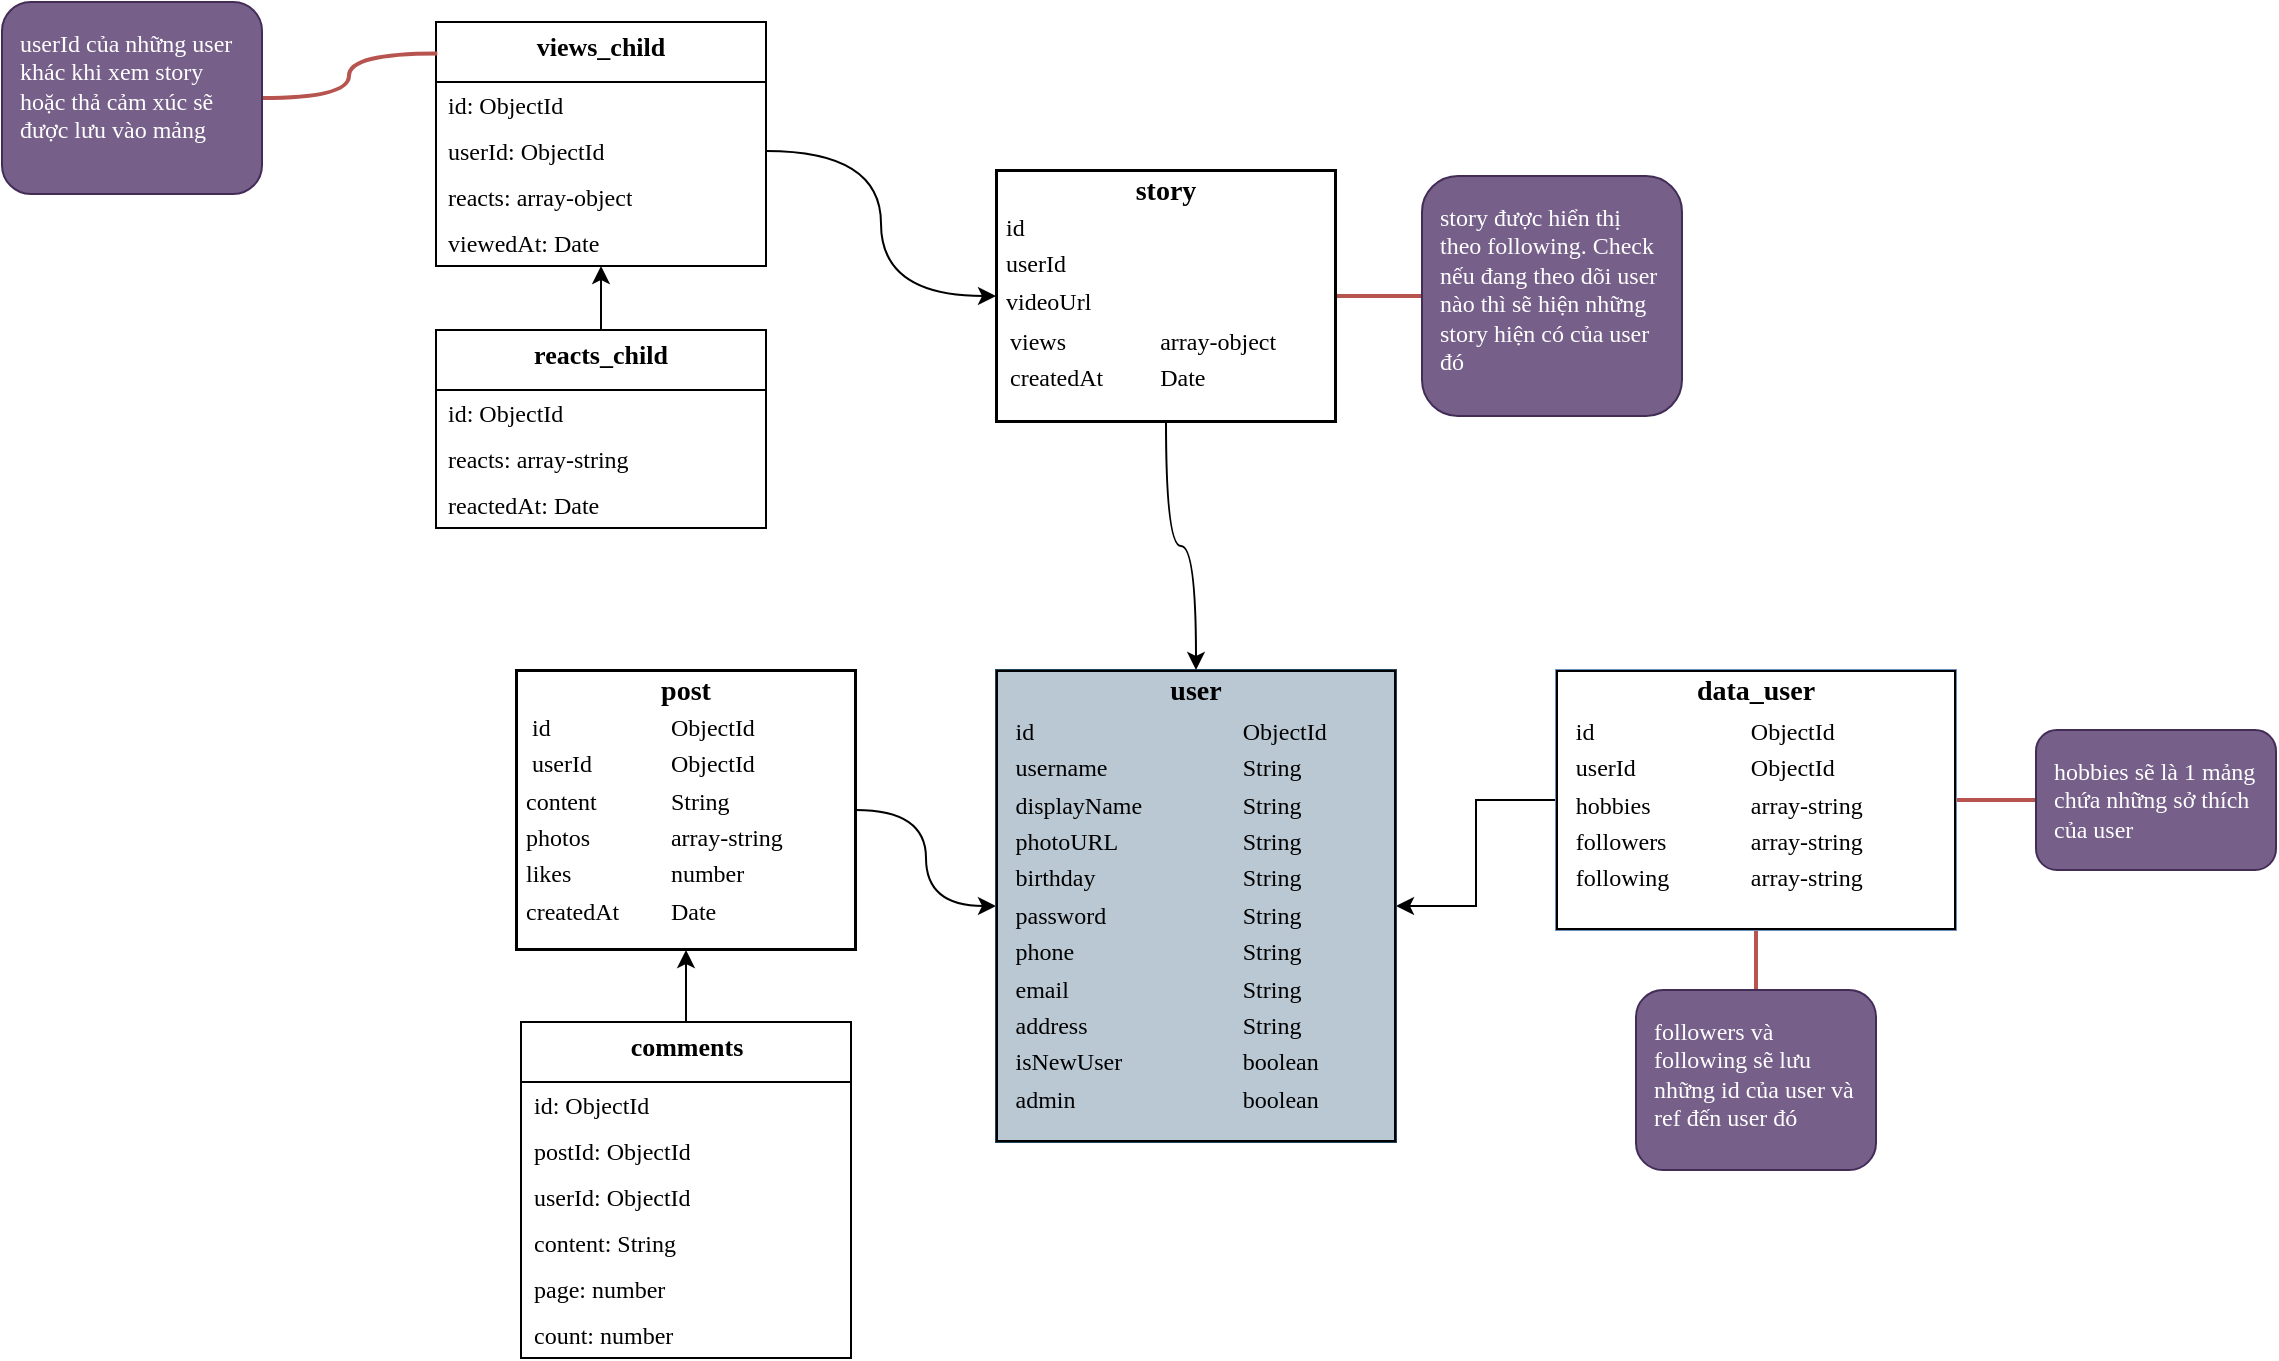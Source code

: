 <mxfile version="22.1.5" type="github">
  <diagram name="Page-1" id="efa7a0a1-bf9b-a30e-e6df-94a7791c09e9">
    <mxGraphModel dx="2261" dy="758" grid="1" gridSize="10" guides="1" tooltips="1" connect="1" arrows="1" fold="1" page="1" pageScale="1" pageWidth="827" pageHeight="1169" background="none" math="0" shadow="0">
      <root>
        <mxCell id="0" />
        <mxCell id="1" parent="0" />
        <mxCell id="nXoYVnP4sWO2JrviHPQS-160" value="" style="edgeStyle=orthogonalEdgeStyle;rounded=0;orthogonalLoop=1;jettySize=auto;html=1;fontFamily=Comic Sans MS;fontSize=12;fontColor=default;curved=1;startArrow=classic;startFill=1;endArrow=none;endFill=0;" parent="1" source="nXoYVnP4sWO2JrviHPQS-157" target="nXoYVnP4sWO2JrviHPQS-159" edge="1">
          <mxGeometry relative="1" as="geometry" />
        </mxCell>
        <mxCell id="41hNcN_Gn2_CRPLQVdJF-21" value="" style="edgeStyle=orthogonalEdgeStyle;rounded=0;orthogonalLoop=1;jettySize=auto;html=1;startArrow=classic;startFill=1;endArrow=none;endFill=0;" parent="1" source="nXoYVnP4sWO2JrviHPQS-157" target="41hNcN_Gn2_CRPLQVdJF-20" edge="1">
          <mxGeometry relative="1" as="geometry" />
        </mxCell>
        <mxCell id="nXoYVnP4sWO2JrviHPQS-157" value="&lt;div style=&quot;text-align: center; box-sizing: border-box; width: 100%; background-image: initial; background-position: initial; background-size: initial; background-repeat: initial; background-attachment: initial; background-origin: initial; background-clip: initial; padding: 2px;&quot;&gt;&lt;b&gt;&lt;font style=&quot;font-size: 14px;&quot;&gt;user&lt;/font&gt;&lt;/b&gt;&lt;/div&gt;&lt;table style=&quot;width:100%;font-size:1em;&quot; cellpadding=&quot;2&quot; cellspacing=&quot;0&quot;&gt;&lt;tbody&gt;&lt;tr&gt;&lt;td&gt;&lt;br&gt;&lt;/td&gt;&lt;td&gt;id&lt;/td&gt;&lt;td&gt;ObjectId&lt;/td&gt;&lt;/tr&gt;&lt;tr&gt;&lt;td&gt;&lt;br&gt;&lt;/td&gt;&lt;td&gt;username&lt;/td&gt;&lt;td&gt;String&lt;/td&gt;&lt;/tr&gt;&lt;tr&gt;&lt;td&gt;&lt;br&gt;&lt;/td&gt;&lt;td&gt;displayName&lt;/td&gt;&lt;td&gt;String&lt;/td&gt;&lt;/tr&gt;&lt;tr&gt;&lt;td&gt;&lt;br&gt;&lt;/td&gt;&lt;td&gt;photoURL&lt;/td&gt;&lt;td&gt;String&lt;/td&gt;&lt;/tr&gt;&lt;tr&gt;&lt;td&gt;&lt;br&gt;&lt;/td&gt;&lt;td&gt;birthday&lt;/td&gt;&lt;td&gt;String&lt;/td&gt;&lt;/tr&gt;&lt;tr&gt;&lt;td&gt;&lt;br&gt;&lt;/td&gt;&lt;td&gt;password&lt;/td&gt;&lt;td&gt;String&lt;/td&gt;&lt;/tr&gt;&lt;tr&gt;&lt;td&gt;&lt;br&gt;&lt;/td&gt;&lt;td&gt;phone&lt;/td&gt;&lt;td&gt;String&lt;/td&gt;&lt;/tr&gt;&lt;tr&gt;&lt;td&gt;&lt;br&gt;&lt;/td&gt;&lt;td&gt;email&lt;/td&gt;&lt;td&gt;String&lt;/td&gt;&lt;/tr&gt;&lt;tr&gt;&lt;td&gt;&lt;br&gt;&lt;/td&gt;&lt;td&gt;address&lt;/td&gt;&lt;td&gt;String&lt;/td&gt;&lt;/tr&gt;&lt;tr&gt;&lt;td&gt;&lt;br&gt;&lt;/td&gt;&lt;td&gt;isNewUser&lt;/td&gt;&lt;td&gt;boolean&lt;/td&gt;&lt;/tr&gt;&lt;tr&gt;&lt;td&gt;&lt;br&gt;&lt;/td&gt;&lt;td&gt;admin&lt;/td&gt;&lt;td&gt;boolean&lt;/td&gt;&lt;/tr&gt;&lt;tr&gt;&lt;td&gt;&lt;br&gt;&lt;/td&gt;&lt;td&gt;&lt;br&gt;&lt;/td&gt;&lt;td&gt;&lt;br&gt;&lt;/td&gt;&lt;/tr&gt;&lt;tr&gt;&lt;td&gt;&lt;br&gt;&lt;/td&gt;&lt;td&gt;&lt;br&gt;&lt;/td&gt;&lt;td&gt;&lt;br&gt;&lt;/td&gt;&lt;/tr&gt;&lt;/tbody&gt;&lt;/table&gt;" style="verticalAlign=top;align=left;overflow=fill;html=1;whiteSpace=wrap;rounded=0;shadow=0;glass=0;spacing=9;fontFamily=Comic Sans MS;fontSize=12;fillColor=#bac8d3;textDirection=ltr;labelBackgroundColor=none;labelBorderColor=default;fillStyle=solid;strokeColor=#23445d;" parent="1" vertex="1">
          <mxGeometry x="-123" y="484" width="200" height="236" as="geometry" />
        </mxCell>
        <mxCell id="41hNcN_Gn2_CRPLQVdJF-19" value="" style="rounded=0;orthogonalLoop=1;jettySize=auto;html=1;endArrow=classic;endFill=1;edgeStyle=orthogonalEdgeStyle;startArrow=classic;startFill=1;" parent="1" source="nXoYVnP4sWO2JrviHPQS-159" target="nZpVSOsOOwoPVGHy4TQY-24" edge="1">
          <mxGeometry relative="1" as="geometry">
            <Array as="points">
              <mxPoint x="-278" y="679" />
              <mxPoint x="-278" y="679" />
            </Array>
          </mxGeometry>
        </mxCell>
        <mxCell id="nXoYVnP4sWO2JrviHPQS-159" value="&lt;div style=&quot;text-align: center; box-sizing: border-box; width: 100%; background-image: initial; background-position: initial; background-size: initial; background-repeat: initial; background-attachment: initial; background-origin: initial; background-clip: initial; padding: 2px;&quot;&gt;&lt;span style=&quot;font-size: 14px;&quot;&gt;&lt;b&gt;post&lt;/b&gt;&lt;/span&gt;&lt;br&gt;&lt;table style=&quot;font-size: 1em; text-align: left; width: 100%;&quot; cellpadding=&quot;2&quot; cellspacing=&quot;0&quot;&gt;&lt;tbody&gt;&lt;tr&gt;&lt;td&gt;&amp;nbsp;id&lt;/td&gt;&lt;td&gt;ObjectId&lt;/td&gt;&lt;td&gt;&lt;br&gt;&lt;/td&gt;&lt;/tr&gt;&lt;tr&gt;&lt;td&gt;&amp;nbsp;userId&lt;/td&gt;&lt;td&gt;ObjectId&lt;/td&gt;&lt;td&gt;&lt;br&gt;&lt;/td&gt;&lt;/tr&gt;&lt;tr&gt;&lt;td&gt;content&lt;br&gt;&lt;/td&gt;&lt;td&gt;String&lt;/td&gt;&lt;td&gt;&lt;br&gt;&lt;/td&gt;&lt;/tr&gt;&lt;tr&gt;&lt;td&gt;photos&lt;/td&gt;&lt;td&gt;array-string&lt;/td&gt;&lt;td&gt;&lt;br&gt;&lt;/td&gt;&lt;/tr&gt;&lt;tr&gt;&lt;td&gt;likes&lt;/td&gt;&lt;td&gt;number&lt;/td&gt;&lt;td&gt;&lt;br&gt;&lt;/td&gt;&lt;/tr&gt;&lt;tr&gt;&lt;td&gt;createdAt&lt;/td&gt;&lt;td&gt;Date&lt;/td&gt;&lt;td&gt;&lt;br&gt;&lt;/td&gt;&lt;/tr&gt;&lt;tr&gt;&lt;td&gt;&lt;br&gt;&lt;/td&gt;&lt;td&gt;&lt;br&gt;&lt;/td&gt;&lt;td&gt;&lt;br&gt;&lt;/td&gt;&lt;/tr&gt;&lt;/tbody&gt;&lt;/table&gt;&lt;/div&gt;" style="verticalAlign=top;align=left;overflow=fill;html=1;rounded=0;shadow=0;glass=0;strokeColor=default;spacing=9;fontFamily=Comic Sans MS;fontSize=12;fontColor=default;fillColor=default;gradientColor=none;textDirection=ltr;labelBackgroundColor=default;labelBorderColor=default;fillStyle=solid;whiteSpace=wrap;" parent="1" vertex="1">
          <mxGeometry x="-363" y="484" width="170" height="140" as="geometry" />
        </mxCell>
        <mxCell id="nZpVSOsOOwoPVGHy4TQY-21" value="" style="edgeStyle=orthogonalEdgeStyle;curved=1;rounded=0;orthogonalLoop=1;jettySize=auto;html=1;fontFamily=Comic Sans MS;fontSize=12;fontColor=default;startSize=30;" parent="1" source="nZpVSOsOOwoPVGHy4TQY-11" target="nXoYVnP4sWO2JrviHPQS-157" edge="1">
          <mxGeometry relative="1" as="geometry" />
        </mxCell>
        <mxCell id="41hNcN_Gn2_CRPLQVdJF-29" value="" style="edgeStyle=orthogonalEdgeStyle;rounded=0;orthogonalLoop=1;jettySize=auto;html=1;endArrow=none;endFill=0;fillColor=#f8cecc;strokeColor=#b85450;strokeWidth=2;" parent="1" source="nZpVSOsOOwoPVGHy4TQY-11" target="41hNcN_Gn2_CRPLQVdJF-28" edge="1">
          <mxGeometry relative="1" as="geometry" />
        </mxCell>
        <mxCell id="KwCG9gh6iauRUMpYjet7-10" value="" style="edgeStyle=orthogonalEdgeStyle;rounded=0;orthogonalLoop=1;jettySize=auto;html=1;curved=1;startArrow=classic;startFill=1;endArrow=none;endFill=0;" parent="1" source="nZpVSOsOOwoPVGHy4TQY-11" target="KwCG9gh6iauRUMpYjet7-4" edge="1">
          <mxGeometry relative="1" as="geometry" />
        </mxCell>
        <mxCell id="nZpVSOsOOwoPVGHy4TQY-11" value="&lt;div style=&quot;text-align: center; box-sizing: border-box; width: 100%; background-image: initial; background-position: initial; background-size: initial; background-repeat: initial; background-attachment: initial; background-origin: initial; background-clip: initial; padding: 2px;&quot;&gt;&lt;span style=&quot;font-size: 14px;&quot;&gt;&lt;b&gt;story&lt;/b&gt;&lt;/span&gt;&lt;br&gt;&lt;table style=&quot;font-size: 1em; text-align: left; width: 100%;&quot; cellpadding=&quot;2&quot; cellspacing=&quot;0&quot;&gt;&lt;tbody&gt;&lt;tr&gt;&lt;td&gt;id&lt;/td&gt;&lt;td&gt;ObjectId&lt;/td&gt;&lt;/tr&gt;&lt;tr&gt;&lt;td&gt;userId&lt;/td&gt;&lt;td&gt;ObjectId&lt;/td&gt;&lt;/tr&gt;&lt;tr&gt;&lt;td&gt;videoUrl&lt;/td&gt;&lt;td&gt;String&lt;/td&gt;&lt;/tr&gt;&lt;tr&gt;&lt;td&gt;&lt;table style=&quot;border-color: var(--border-color); font-size: 1em; width: 167px;&quot; cellpadding=&quot;2&quot; cellspacing=&quot;0&quot;&gt;&lt;tbody style=&quot;border-color: var(--border-color);&quot;&gt;&lt;tr style=&quot;border-color: var(--border-color);&quot;&gt;&lt;td style=&quot;border-color: var(--border-color);&quot;&gt;views&lt;/td&gt;&lt;td style=&quot;border-color: var(--border-color);&quot;&gt;array-object&lt;/td&gt;&lt;/tr&gt;&lt;tr style=&quot;border-color: var(--border-color);&quot;&gt;&lt;td style=&quot;border-color: var(--border-color);&quot;&gt;createdAt&lt;/td&gt;&lt;td style=&quot;border-color: var(--border-color);&quot;&gt;Date&lt;/td&gt;&lt;/tr&gt;&lt;/tbody&gt;&lt;/table&gt;&lt;/td&gt;&lt;td&gt;&lt;br&gt;&lt;/td&gt;&lt;/tr&gt;&lt;tr&gt;&lt;td&gt;&lt;br&gt;&lt;/td&gt;&lt;td&gt;&lt;br&gt;&lt;/td&gt;&lt;/tr&gt;&lt;/tbody&gt;&lt;/table&gt;&lt;/div&gt;" style="verticalAlign=top;align=left;overflow=fill;html=1;rounded=0;shadow=0;glass=0;strokeColor=default;spacing=9;fontFamily=Comic Sans MS;fontSize=12;fontColor=default;fillColor=default;gradientColor=none;textDirection=ltr;labelBackgroundColor=default;labelBorderColor=default;fillStyle=solid;whiteSpace=wrap;" parent="1" vertex="1">
          <mxGeometry x="-123" y="234" width="170" height="126" as="geometry" />
        </mxCell>
        <mxCell id="nZpVSOsOOwoPVGHy4TQY-23" value="comments" style="swimlane;fontStyle=1;childLayout=stackLayout;horizontal=1;startSize=30;horizontalStack=0;resizeParent=1;resizeParentMax=0;resizeLast=0;collapsible=1;marginBottom=0;whiteSpace=wrap;html=1;rounded=0;shadow=0;glass=0;labelBackgroundColor=none;labelBorderColor=none;strokeColor=default;align=center;verticalAlign=middle;spacing=9;fontFamily=Comic Sans MS;fontSize=13;fontColor=default;fillColor=default;gradientColor=none;spacingTop=-7;swimlaneFillColor=default;" parent="1" vertex="1">
          <mxGeometry x="-360.5" y="660" width="165" height="168" as="geometry">
            <mxRectangle x="-155" y="450" width="90" height="40" as="alternateBounds" />
          </mxGeometry>
        </mxCell>
        <mxCell id="nZpVSOsOOwoPVGHy4TQY-24" value="id: ObjectId" style="text;strokeColor=none;fillColor=none;align=left;verticalAlign=middle;spacingLeft=4;spacingRight=4;overflow=hidden;points=[[0,0.5],[1,0.5]];portConstraint=eastwest;rotatable=0;whiteSpace=wrap;html=1;fontSize=12;fontFamily=Comic Sans MS;fontColor=default;" parent="nZpVSOsOOwoPVGHy4TQY-23" vertex="1">
          <mxGeometry y="30" width="165" height="23" as="geometry" />
        </mxCell>
        <mxCell id="nZpVSOsOOwoPVGHy4TQY-25" value="postId: ObjectId" style="text;strokeColor=none;fillColor=none;align=left;verticalAlign=middle;spacingLeft=4;spacingRight=4;overflow=hidden;points=[[0,0.5],[1,0.5]];portConstraint=eastwest;rotatable=0;whiteSpace=wrap;html=1;fontSize=12;fontFamily=Comic Sans MS;fontColor=default;" parent="nZpVSOsOOwoPVGHy4TQY-23" vertex="1">
          <mxGeometry y="53" width="165" height="23" as="geometry" />
        </mxCell>
        <mxCell id="41hNcN_Gn2_CRPLQVdJF-18" value="userId: ObjectId" style="text;strokeColor=none;fillColor=none;align=left;verticalAlign=middle;spacingLeft=4;spacingRight=4;overflow=hidden;points=[[0,0.5],[1,0.5]];portConstraint=eastwest;rotatable=0;whiteSpace=wrap;html=1;fontSize=12;fontFamily=Comic Sans MS;fontColor=default;" parent="nZpVSOsOOwoPVGHy4TQY-23" vertex="1">
          <mxGeometry y="76" width="165" height="23" as="geometry" />
        </mxCell>
        <mxCell id="nZpVSOsOOwoPVGHy4TQY-26" value="content: String" style="text;strokeColor=none;fillColor=none;align=left;verticalAlign=middle;spacingLeft=4;spacingRight=4;overflow=hidden;points=[[0,0.5],[1,0.5]];portConstraint=eastwest;rotatable=0;whiteSpace=wrap;html=1;fontSize=12;fontFamily=Comic Sans MS;fontColor=default;" parent="nZpVSOsOOwoPVGHy4TQY-23" vertex="1">
          <mxGeometry y="99" width="165" height="23" as="geometry" />
        </mxCell>
        <mxCell id="nZpVSOsOOwoPVGHy4TQY-27" value="page: number" style="text;strokeColor=none;fillColor=none;align=left;verticalAlign=middle;spacingLeft=4;spacingRight=4;overflow=hidden;points=[[0,0.5],[1,0.5]];portConstraint=eastwest;rotatable=0;whiteSpace=wrap;html=1;fontSize=12;fontFamily=Comic Sans MS;fontColor=default;" parent="nZpVSOsOOwoPVGHy4TQY-23" vertex="1">
          <mxGeometry y="122" width="165" height="23" as="geometry" />
        </mxCell>
        <mxCell id="nZpVSOsOOwoPVGHy4TQY-28" value="count: number" style="text;strokeColor=none;fillColor=none;align=left;verticalAlign=middle;spacingLeft=4;spacingRight=4;overflow=hidden;points=[[0,0.5],[1,0.5]];portConstraint=eastwest;rotatable=0;whiteSpace=wrap;html=1;fontSize=12;fontFamily=Comic Sans MS;fontColor=default;" parent="nZpVSOsOOwoPVGHy4TQY-23" vertex="1">
          <mxGeometry y="145" width="165" height="23" as="geometry" />
        </mxCell>
        <mxCell id="41hNcN_Gn2_CRPLQVdJF-25" value="" style="edgeStyle=orthogonalEdgeStyle;rounded=0;orthogonalLoop=1;jettySize=auto;html=1;endArrow=none;endFill=0;fillColor=#f8cecc;strokeColor=#b85450;strokeWidth=2;" parent="1" source="41hNcN_Gn2_CRPLQVdJF-20" target="41hNcN_Gn2_CRPLQVdJF-24" edge="1">
          <mxGeometry relative="1" as="geometry" />
        </mxCell>
        <mxCell id="41hNcN_Gn2_CRPLQVdJF-32" value="" style="edgeStyle=orthogonalEdgeStyle;rounded=0;orthogonalLoop=1;jettySize=auto;html=1;fillColor=#f8cecc;strokeColor=#b85450;strokeWidth=2;endArrow=none;endFill=0;" parent="1" source="41hNcN_Gn2_CRPLQVdJF-20" target="41hNcN_Gn2_CRPLQVdJF-31" edge="1">
          <mxGeometry relative="1" as="geometry" />
        </mxCell>
        <mxCell id="41hNcN_Gn2_CRPLQVdJF-20" value="&lt;div style=&quot;text-align: center; box-sizing: border-box; width: 100%; background-image: initial; background-position: initial; background-size: initial; background-repeat: initial; background-attachment: initial; background-origin: initial; background-clip: initial; padding: 2px;&quot;&gt;&lt;b&gt;&lt;font style=&quot;font-size: 14px;&quot;&gt;data_user&lt;/font&gt;&lt;/b&gt;&lt;/div&gt;&lt;table style=&quot;width:100%;font-size:1em;&quot; cellpadding=&quot;2&quot; cellspacing=&quot;0&quot;&gt;&lt;tbody&gt;&lt;tr&gt;&lt;td&gt;&lt;br&gt;&lt;/td&gt;&lt;td&gt;id&lt;/td&gt;&lt;td&gt;ObjectId&lt;/td&gt;&lt;/tr&gt;&lt;tr&gt;&lt;td&gt;&lt;br&gt;&lt;/td&gt;&lt;td&gt;userId&lt;/td&gt;&lt;td&gt;ObjectId&lt;/td&gt;&lt;/tr&gt;&lt;tr&gt;&lt;td&gt;&lt;br&gt;&lt;/td&gt;&lt;td&gt;hobbies&lt;/td&gt;&lt;td&gt;array-string&lt;/td&gt;&lt;/tr&gt;&lt;tr&gt;&lt;td&gt;&lt;br&gt;&lt;/td&gt;&lt;td&gt;followers&lt;/td&gt;&lt;td&gt;array-string&lt;/td&gt;&lt;/tr&gt;&lt;tr&gt;&lt;td&gt;&lt;br&gt;&lt;/td&gt;&lt;td&gt;following&lt;/td&gt;&lt;td&gt;array-string&lt;/td&gt;&lt;/tr&gt;&lt;tr&gt;&lt;td&gt;&lt;br&gt;&lt;/td&gt;&lt;td&gt;&lt;br&gt;&lt;/td&gt;&lt;td&gt;&lt;br&gt;&lt;/td&gt;&lt;/tr&gt;&lt;/tbody&gt;&lt;/table&gt;" style="verticalAlign=top;align=left;overflow=fill;html=1;whiteSpace=wrap;rounded=0;shadow=0;glass=0;strokeColor=#6c8ebf;spacing=9;fontFamily=Comic Sans MS;fontSize=12;fontColor=default;fillColor=#dae8fc;gradientColor=none;textDirection=ltr;labelBackgroundColor=default;labelBorderColor=default;" parent="1" vertex="1">
          <mxGeometry x="157" y="484" width="200" height="130" as="geometry" />
        </mxCell>
        <mxCell id="41hNcN_Gn2_CRPLQVdJF-24" value="followers và following sẽ lưu những id của user và ref đến user đó" style="whiteSpace=wrap;html=1;fontFamily=Comic Sans MS;align=left;verticalAlign=top;fillColor=#76608a;strokeColor=#432D57;rounded=1;shadow=0;glass=0;spacing=9;labelBackgroundColor=none;labelBorderColor=none;fontColor=#ffffff;" parent="1" vertex="1">
          <mxGeometry x="197" y="644" width="120" height="90" as="geometry" />
        </mxCell>
        <mxCell id="41hNcN_Gn2_CRPLQVdJF-28" value="story được hiển thị theo following. Check nếu đang theo dõi user nào thì sẽ hiện những story hiện có của user đó" style="whiteSpace=wrap;html=1;fontFamily=Comic Sans MS;align=left;verticalAlign=top;rounded=1;shadow=0;glass=0;spacing=9;labelBackgroundColor=none;labelBorderColor=none;fillStyle=solid;fillColor=#76608a;fontColor=#ffffff;strokeColor=#432D57;" parent="1" vertex="1">
          <mxGeometry x="90" y="237" width="130" height="120" as="geometry" />
        </mxCell>
        <mxCell id="41hNcN_Gn2_CRPLQVdJF-31" value="hobbies sẽ là 1 mảng chứa những sở thích của user" style="whiteSpace=wrap;html=1;fontFamily=Comic Sans MS;align=left;verticalAlign=top;fillColor=#76608a;strokeColor=#432D57;rounded=1;shadow=0;glass=0;spacing=9;labelBackgroundColor=none;labelBorderColor=none;fontColor=#ffffff;" parent="1" vertex="1">
          <mxGeometry x="397" y="514" width="120" height="70" as="geometry" />
        </mxCell>
        <mxCell id="KwCG9gh6iauRUMpYjet7-2" value="views_child" style="swimlane;fontStyle=1;childLayout=stackLayout;horizontal=1;startSize=30;horizontalStack=0;resizeParent=1;resizeParentMax=0;resizeLast=0;collapsible=1;marginBottom=0;whiteSpace=wrap;html=1;rounded=0;shadow=0;glass=0;labelBackgroundColor=none;labelBorderColor=none;strokeColor=default;align=center;verticalAlign=middle;spacing=9;fontFamily=Comic Sans MS;fontSize=13;fontColor=default;fillColor=default;gradientColor=none;spacingTop=-7;swimlaneFillColor=default;" parent="1" vertex="1">
          <mxGeometry x="-403" y="160" width="165" height="122" as="geometry">
            <mxRectangle x="-403" y="160" width="90" height="40" as="alternateBounds" />
          </mxGeometry>
        </mxCell>
        <mxCell id="KwCG9gh6iauRUMpYjet7-3" value="id: ObjectId" style="text;strokeColor=none;fillColor=none;align=left;verticalAlign=middle;spacingLeft=4;spacingRight=4;overflow=hidden;points=[[0,0.5],[1,0.5]];portConstraint=eastwest;rotatable=0;whiteSpace=wrap;html=1;fontSize=12;fontFamily=Comic Sans MS;fontColor=default;" parent="KwCG9gh6iauRUMpYjet7-2" vertex="1">
          <mxGeometry y="30" width="165" height="23" as="geometry" />
        </mxCell>
        <mxCell id="KwCG9gh6iauRUMpYjet7-4" value="userId: ObjectId" style="text;strokeColor=none;fillColor=none;align=left;verticalAlign=middle;spacingLeft=4;spacingRight=4;overflow=hidden;points=[[0,0.5],[1,0.5]];portConstraint=eastwest;rotatable=0;whiteSpace=wrap;html=1;fontSize=12;fontFamily=Comic Sans MS;fontColor=default;" parent="KwCG9gh6iauRUMpYjet7-2" vertex="1">
          <mxGeometry y="53" width="165" height="23" as="geometry" />
        </mxCell>
        <mxCell id="KwCG9gh6iauRUMpYjet7-23" value="reacts: array-object" style="text;strokeColor=none;fillColor=none;align=left;verticalAlign=middle;spacingLeft=4;spacingRight=4;overflow=hidden;points=[[0,0.5],[1,0.5]];portConstraint=eastwest;rotatable=0;whiteSpace=wrap;html=1;fontSize=12;fontFamily=Comic Sans MS;fontColor=default;" parent="KwCG9gh6iauRUMpYjet7-2" vertex="1">
          <mxGeometry y="76" width="165" height="23" as="geometry" />
        </mxCell>
        <mxCell id="KwCG9gh6iauRUMpYjet7-5" value="viewedAt: Date" style="text;strokeColor=none;fillColor=none;align=left;verticalAlign=middle;spacingLeft=4;spacingRight=4;overflow=hidden;points=[[0,0.5],[1,0.5]];portConstraint=eastwest;rotatable=0;whiteSpace=wrap;html=1;fontSize=12;fontFamily=Comic Sans MS;fontColor=default;" parent="KwCG9gh6iauRUMpYjet7-2" vertex="1">
          <mxGeometry y="99" width="165" height="23" as="geometry" />
        </mxCell>
        <mxCell id="KwCG9gh6iauRUMpYjet7-22" value="" style="edgeStyle=orthogonalEdgeStyle;rounded=0;orthogonalLoop=1;jettySize=auto;html=1;" parent="1" source="KwCG9gh6iauRUMpYjet7-11" target="KwCG9gh6iauRUMpYjet7-5" edge="1">
          <mxGeometry relative="1" as="geometry">
            <Array as="points">
              <mxPoint x="-321" y="260" />
              <mxPoint x="-321" y="260" />
            </Array>
          </mxGeometry>
        </mxCell>
        <mxCell id="KwCG9gh6iauRUMpYjet7-11" value="reacts_child" style="swimlane;fontStyle=1;childLayout=stackLayout;horizontal=1;startSize=30;horizontalStack=0;resizeParent=1;resizeParentMax=0;resizeLast=0;collapsible=1;marginBottom=0;whiteSpace=wrap;html=1;rounded=0;shadow=0;glass=0;labelBackgroundColor=none;labelBorderColor=none;strokeColor=default;align=center;verticalAlign=middle;spacing=9;fontFamily=Comic Sans MS;fontSize=13;fontColor=default;fillColor=default;gradientColor=none;spacingTop=-7;swimlaneFillColor=default;" parent="1" vertex="1">
          <mxGeometry x="-403" y="314" width="165" height="99" as="geometry">
            <mxRectangle x="-155" y="450" width="90" height="40" as="alternateBounds" />
          </mxGeometry>
        </mxCell>
        <mxCell id="KwCG9gh6iauRUMpYjet7-12" value="id: ObjectId" style="text;strokeColor=none;fillColor=none;align=left;verticalAlign=middle;spacingLeft=4;spacingRight=4;overflow=hidden;points=[[0,0.5],[1,0.5]];portConstraint=eastwest;rotatable=0;whiteSpace=wrap;html=1;fontSize=12;fontFamily=Comic Sans MS;fontColor=default;" parent="KwCG9gh6iauRUMpYjet7-11" vertex="1">
          <mxGeometry y="30" width="165" height="23" as="geometry" />
        </mxCell>
        <mxCell id="KwCG9gh6iauRUMpYjet7-16" value="reacts: array-string" style="text;strokeColor=none;fillColor=none;align=left;verticalAlign=middle;spacingLeft=4;spacingRight=4;overflow=hidden;points=[[0,0.5],[1,0.5]];portConstraint=eastwest;rotatable=0;whiteSpace=wrap;html=1;fontSize=12;fontFamily=Comic Sans MS;fontColor=default;" parent="KwCG9gh6iauRUMpYjet7-11" vertex="1">
          <mxGeometry y="53" width="165" height="23" as="geometry" />
        </mxCell>
        <mxCell id="KwCG9gh6iauRUMpYjet7-14" value="reactedAt: Date" style="text;strokeColor=none;fillColor=none;align=left;verticalAlign=middle;spacingLeft=4;spacingRight=4;overflow=hidden;points=[[0,0.5],[1,0.5]];portConstraint=eastwest;rotatable=0;whiteSpace=wrap;html=1;fontSize=12;fontFamily=Comic Sans MS;fontColor=default;" parent="KwCG9gh6iauRUMpYjet7-11" vertex="1">
          <mxGeometry y="76" width="165" height="23" as="geometry" />
        </mxCell>
        <mxCell id="KwCG9gh6iauRUMpYjet7-19" value="" style="edgeStyle=orthogonalEdgeStyle;rounded=0;orthogonalLoop=1;jettySize=auto;html=1;exitX=1;exitY=0.5;exitDx=0;exitDy=0;strokeWidth=2;fillColor=#f8cecc;strokeColor=#b85450;endArrow=none;endFill=0;entryX=0.004;entryY=0.129;entryDx=0;entryDy=0;entryPerimeter=0;curved=1;" parent="1" source="KwCG9gh6iauRUMpYjet7-18" target="KwCG9gh6iauRUMpYjet7-2" edge="1">
          <mxGeometry relative="1" as="geometry">
            <mxPoint x="-463" y="350.004" as="targetPoint" />
          </mxGeometry>
        </mxCell>
        <mxCell id="KwCG9gh6iauRUMpYjet7-18" value="userId của những user khác khi xem story hoặc thả cảm xúc sẽ được lưu vào mảng" style="whiteSpace=wrap;html=1;fontFamily=Comic Sans MS;align=left;verticalAlign=top;rounded=1;shadow=0;glass=0;spacing=9;labelBackgroundColor=none;labelBorderColor=none;fillStyle=solid;fillColor=#76608a;fontColor=#ffffff;strokeColor=#432D57;" parent="1" vertex="1">
          <mxGeometry x="-620" y="150.0" width="130" height="96" as="geometry" />
        </mxCell>
      </root>
    </mxGraphModel>
  </diagram>
</mxfile>
